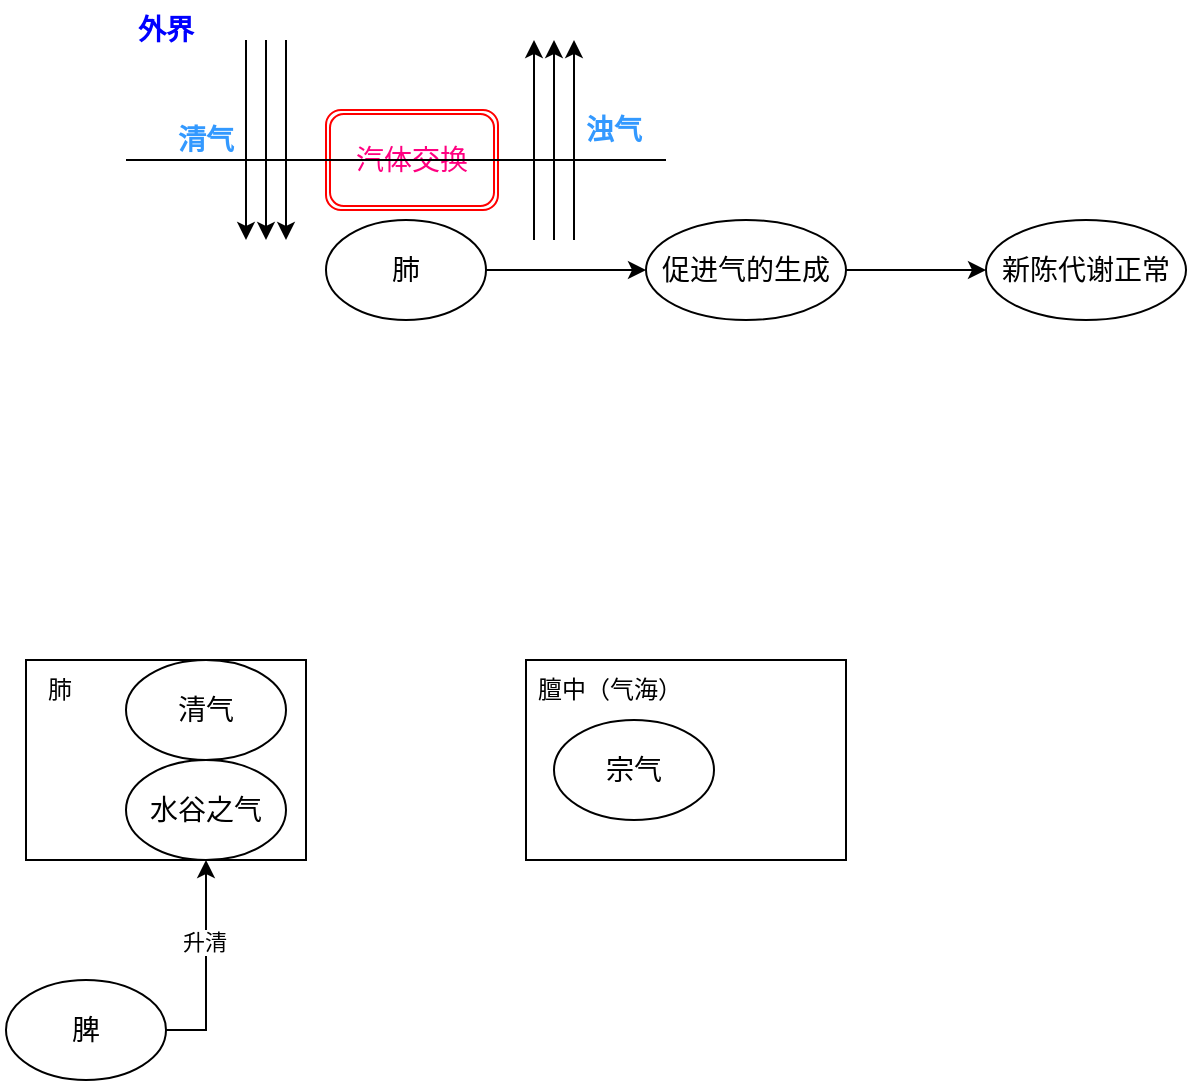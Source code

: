 <mxfile version="23.0.1" type="github">
  <diagram name="第 1 页" id="zhVuVEIi4RmrpoR2sseB">
    <mxGraphModel dx="1050" dy="557" grid="1" gridSize="10" guides="1" tooltips="1" connect="1" arrows="1" fold="1" page="1" pageScale="1" pageWidth="827" pageHeight="1169" math="0" shadow="0">
      <root>
        <mxCell id="0" />
        <mxCell id="1" parent="0" />
        <mxCell id="rgbCgXzp-v7-YjY3GSAn-14" value="汽体交换" style="shape=ext;double=1;rounded=1;whiteSpace=wrap;html=1;fontSize=14;strokeColor=#FF0000;fontColor=#FF0080;" vertex="1" parent="1">
          <mxGeometry x="300" y="145" width="86" height="50" as="geometry" />
        </mxCell>
        <mxCell id="rgbCgXzp-v7-YjY3GSAn-16" style="edgeStyle=orthogonalEdgeStyle;rounded=0;orthogonalLoop=1;jettySize=auto;html=1;exitX=1;exitY=0.5;exitDx=0;exitDy=0;entryX=0;entryY=0.5;entryDx=0;entryDy=0;" edge="1" parent="1" source="rgbCgXzp-v7-YjY3GSAn-1" target="rgbCgXzp-v7-YjY3GSAn-15">
          <mxGeometry relative="1" as="geometry" />
        </mxCell>
        <mxCell id="rgbCgXzp-v7-YjY3GSAn-1" value="肺" style="ellipse;whiteSpace=wrap;html=1;fontSize=14;" vertex="1" parent="1">
          <mxGeometry x="300" y="200" width="80" height="50" as="geometry" />
        </mxCell>
        <mxCell id="rgbCgXzp-v7-YjY3GSAn-2" value="" style="endArrow=none;html=1;rounded=0;" edge="1" parent="1">
          <mxGeometry width="50" height="50" relative="1" as="geometry">
            <mxPoint x="200" y="170" as="sourcePoint" />
            <mxPoint x="470" y="170" as="targetPoint" />
          </mxGeometry>
        </mxCell>
        <mxCell id="rgbCgXzp-v7-YjY3GSAn-6" value="" style="group" vertex="1" connectable="0" parent="1">
          <mxGeometry x="260" y="110" width="20" height="100" as="geometry" />
        </mxCell>
        <mxCell id="rgbCgXzp-v7-YjY3GSAn-3" value="" style="endArrow=classic;html=1;rounded=0;" edge="1" parent="rgbCgXzp-v7-YjY3GSAn-6">
          <mxGeometry width="50" height="50" relative="1" as="geometry">
            <mxPoint as="sourcePoint" />
            <mxPoint y="100" as="targetPoint" />
          </mxGeometry>
        </mxCell>
        <mxCell id="rgbCgXzp-v7-YjY3GSAn-4" value="" style="endArrow=classic;html=1;rounded=0;" edge="1" parent="rgbCgXzp-v7-YjY3GSAn-6">
          <mxGeometry width="50" height="50" relative="1" as="geometry">
            <mxPoint x="10" as="sourcePoint" />
            <mxPoint x="10" y="100" as="targetPoint" />
          </mxGeometry>
        </mxCell>
        <mxCell id="rgbCgXzp-v7-YjY3GSAn-5" value="" style="endArrow=classic;html=1;rounded=0;" edge="1" parent="rgbCgXzp-v7-YjY3GSAn-6">
          <mxGeometry width="50" height="50" relative="1" as="geometry">
            <mxPoint x="20" as="sourcePoint" />
            <mxPoint x="20" y="100" as="targetPoint" />
          </mxGeometry>
        </mxCell>
        <mxCell id="rgbCgXzp-v7-YjY3GSAn-7" value="" style="group;rotation=-180;" vertex="1" connectable="0" parent="1">
          <mxGeometry x="404" y="110" width="20" height="100" as="geometry" />
        </mxCell>
        <mxCell id="rgbCgXzp-v7-YjY3GSAn-8" value="" style="endArrow=classic;html=1;rounded=0;" edge="1" parent="rgbCgXzp-v7-YjY3GSAn-7">
          <mxGeometry width="50" height="50" relative="1" as="geometry">
            <mxPoint x="20" y="100" as="sourcePoint" />
            <mxPoint x="20" as="targetPoint" />
          </mxGeometry>
        </mxCell>
        <mxCell id="rgbCgXzp-v7-YjY3GSAn-9" value="" style="endArrow=classic;html=1;rounded=0;" edge="1" parent="rgbCgXzp-v7-YjY3GSAn-7">
          <mxGeometry width="50" height="50" relative="1" as="geometry">
            <mxPoint x="10" y="100" as="sourcePoint" />
            <mxPoint x="10" as="targetPoint" />
          </mxGeometry>
        </mxCell>
        <mxCell id="rgbCgXzp-v7-YjY3GSAn-10" value="" style="endArrow=classic;html=1;rounded=0;" edge="1" parent="rgbCgXzp-v7-YjY3GSAn-7">
          <mxGeometry width="50" height="50" relative="1" as="geometry">
            <mxPoint y="100" as="sourcePoint" />
            <mxPoint as="targetPoint" />
          </mxGeometry>
        </mxCell>
        <mxCell id="rgbCgXzp-v7-YjY3GSAn-11" value="外界" style="text;html=1;strokeColor=none;fillColor=none;align=center;verticalAlign=middle;whiteSpace=wrap;rounded=0;fontStyle=1;fontSize=14;fontColor=#0000FF;" vertex="1" parent="1">
          <mxGeometry x="190" y="90" width="60" height="30" as="geometry" />
        </mxCell>
        <mxCell id="rgbCgXzp-v7-YjY3GSAn-12" value="清气" style="text;html=1;strokeColor=none;fillColor=none;align=center;verticalAlign=middle;whiteSpace=wrap;rounded=0;fontStyle=1;fontSize=14;fontColor=#3399FF;" vertex="1" parent="1">
          <mxGeometry x="210" y="145" width="60" height="30" as="geometry" />
        </mxCell>
        <mxCell id="rgbCgXzp-v7-YjY3GSAn-13" value="浊气" style="text;html=1;strokeColor=none;fillColor=none;align=center;verticalAlign=middle;whiteSpace=wrap;rounded=0;fontStyle=1;fontSize=14;fontColor=#3399FF;" vertex="1" parent="1">
          <mxGeometry x="414" y="140" width="60" height="30" as="geometry" />
        </mxCell>
        <mxCell id="rgbCgXzp-v7-YjY3GSAn-19" style="edgeStyle=orthogonalEdgeStyle;rounded=0;orthogonalLoop=1;jettySize=auto;html=1;exitX=1;exitY=0.5;exitDx=0;exitDy=0;" edge="1" parent="1" source="rgbCgXzp-v7-YjY3GSAn-15" target="rgbCgXzp-v7-YjY3GSAn-18">
          <mxGeometry relative="1" as="geometry" />
        </mxCell>
        <mxCell id="rgbCgXzp-v7-YjY3GSAn-15" value="促进气的生成" style="ellipse;whiteSpace=wrap;html=1;fontSize=14;" vertex="1" parent="1">
          <mxGeometry x="460" y="200" width="100" height="50" as="geometry" />
        </mxCell>
        <mxCell id="rgbCgXzp-v7-YjY3GSAn-18" value="新陈代谢正常" style="ellipse;whiteSpace=wrap;html=1;fontSize=14;" vertex="1" parent="1">
          <mxGeometry x="630" y="200" width="100" height="50" as="geometry" />
        </mxCell>
        <mxCell id="rgbCgXzp-v7-YjY3GSAn-28" style="edgeStyle=orthogonalEdgeStyle;rounded=0;orthogonalLoop=1;jettySize=auto;html=1;exitX=1;exitY=0.5;exitDx=0;exitDy=0;entryX=0.5;entryY=1;entryDx=0;entryDy=0;" edge="1" parent="1" source="rgbCgXzp-v7-YjY3GSAn-21" target="rgbCgXzp-v7-YjY3GSAn-27">
          <mxGeometry relative="1" as="geometry" />
        </mxCell>
        <mxCell id="rgbCgXzp-v7-YjY3GSAn-29" value="升清" style="edgeLabel;html=1;align=center;verticalAlign=middle;resizable=0;points=[];" vertex="1" connectable="0" parent="rgbCgXzp-v7-YjY3GSAn-28">
          <mxGeometry x="0.219" y="1" relative="1" as="geometry">
            <mxPoint as="offset" />
          </mxGeometry>
        </mxCell>
        <mxCell id="rgbCgXzp-v7-YjY3GSAn-21" value="脾" style="ellipse;whiteSpace=wrap;html=1;fontSize=14;" vertex="1" parent="1">
          <mxGeometry x="140" y="580" width="80" height="50" as="geometry" />
        </mxCell>
        <mxCell id="rgbCgXzp-v7-YjY3GSAn-24" value="" style="rounded=0;whiteSpace=wrap;html=1;" vertex="1" parent="1">
          <mxGeometry x="150" y="420" width="140" height="100" as="geometry" />
        </mxCell>
        <mxCell id="rgbCgXzp-v7-YjY3GSAn-25" value="肺" style="text;html=1;strokeColor=none;fillColor=none;align=center;verticalAlign=middle;whiteSpace=wrap;rounded=0;" vertex="1" parent="1">
          <mxGeometry x="137" y="420" width="60" height="30" as="geometry" />
        </mxCell>
        <mxCell id="rgbCgXzp-v7-YjY3GSAn-26" value="清气" style="ellipse;whiteSpace=wrap;html=1;fontSize=14;" vertex="1" parent="1">
          <mxGeometry x="200" y="420" width="80" height="50" as="geometry" />
        </mxCell>
        <mxCell id="rgbCgXzp-v7-YjY3GSAn-27" value="水谷之气" style="ellipse;whiteSpace=wrap;html=1;fontSize=14;" vertex="1" parent="1">
          <mxGeometry x="200" y="470" width="80" height="50" as="geometry" />
        </mxCell>
        <mxCell id="rgbCgXzp-v7-YjY3GSAn-30" value="" style="rounded=0;whiteSpace=wrap;html=1;" vertex="1" parent="1">
          <mxGeometry x="400" y="420" width="160" height="100" as="geometry" />
        </mxCell>
        <mxCell id="rgbCgXzp-v7-YjY3GSAn-31" value="宗气" style="ellipse;whiteSpace=wrap;html=1;fontSize=14;" vertex="1" parent="1">
          <mxGeometry x="414" y="450" width="80" height="50" as="geometry" />
        </mxCell>
        <mxCell id="rgbCgXzp-v7-YjY3GSAn-32" value="膻中（气海）" style="text;html=1;strokeColor=none;fillColor=none;align=center;verticalAlign=middle;whiteSpace=wrap;rounded=0;" vertex="1" parent="1">
          <mxGeometry x="400" y="420" width="84" height="30" as="geometry" />
        </mxCell>
      </root>
    </mxGraphModel>
  </diagram>
</mxfile>
